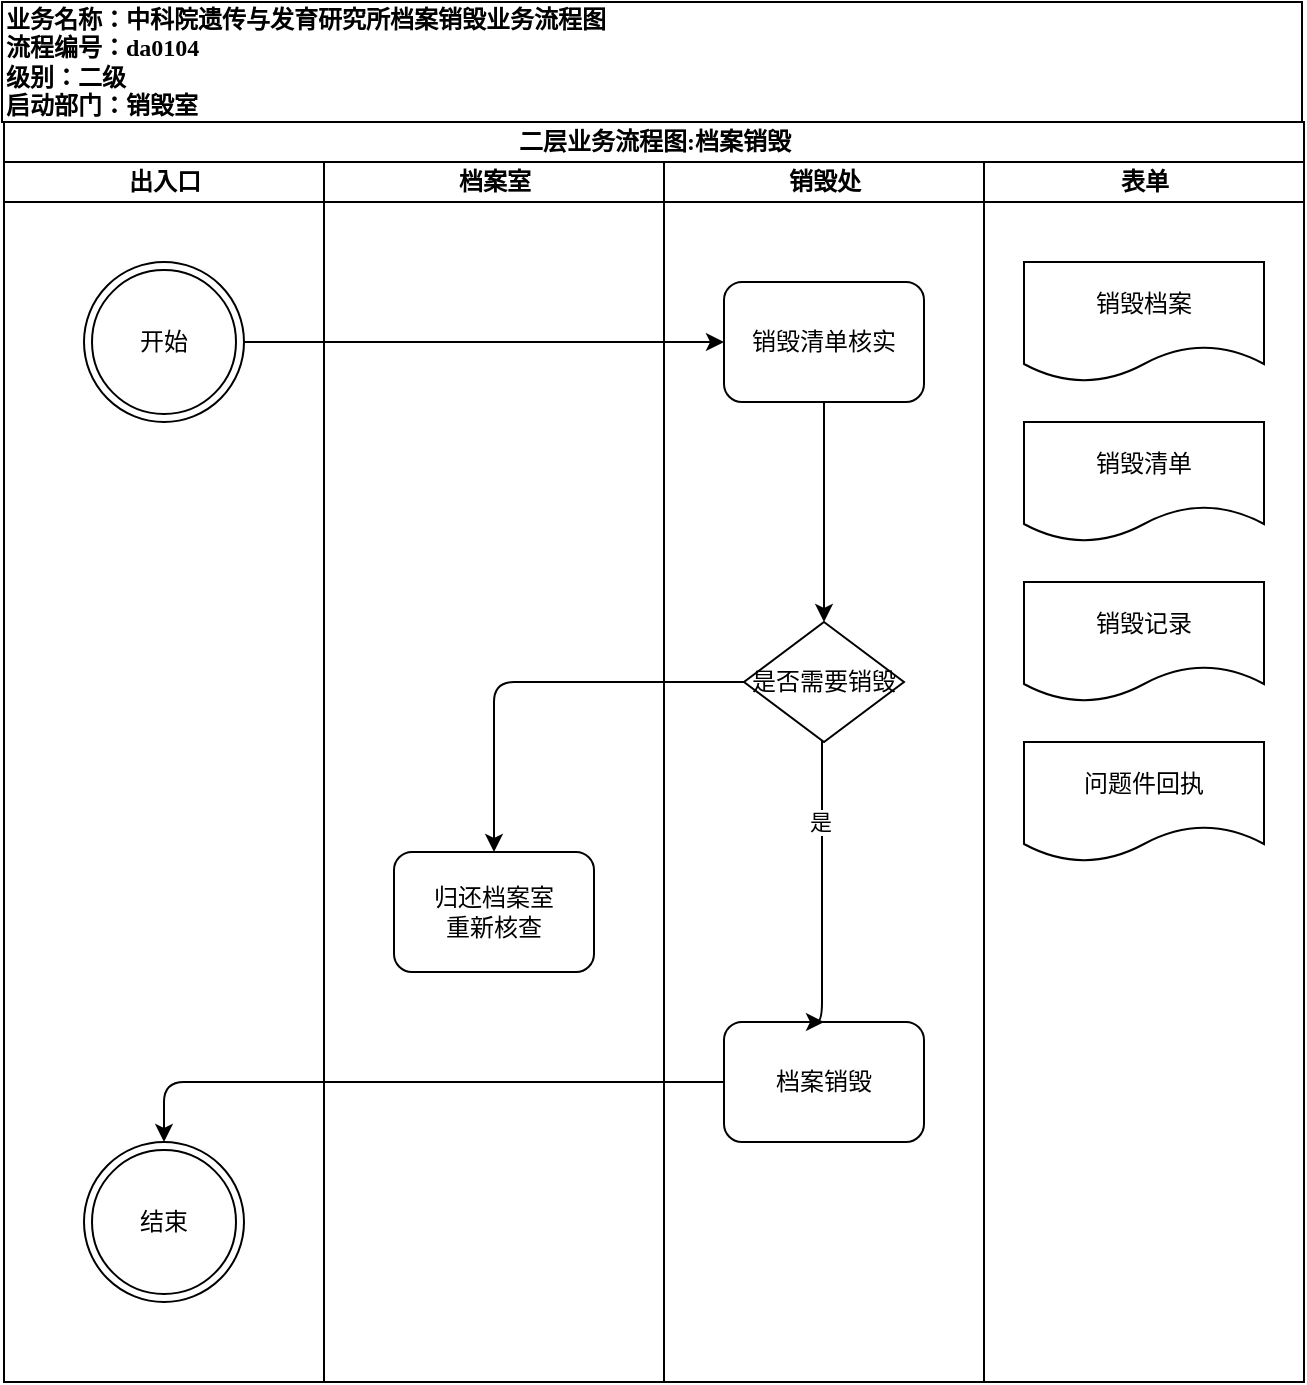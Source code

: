 <mxfile version="20.6.1" type="device"><diagram name="Page-1" id="74e2e168-ea6b-b213-b513-2b3c1d86103e"><mxGraphModel dx="1422" dy="857" grid="1" gridSize="10" guides="1" tooltips="1" connect="1" arrows="1" fold="1" page="1" pageScale="1" pageWidth="1100" pageHeight="850" background="none" math="0" shadow="0"><root><mxCell id="0"/><mxCell id="1" parent="0"/><mxCell id="77e6c97f196da883-1" value="二层业务流程图:档案销毁" style="swimlane;html=1;childLayout=stackLayout;startSize=20;rounded=0;shadow=0;labelBackgroundColor=none;strokeWidth=1;fontFamily=Verdana;fontSize=12;align=center;verticalAlign=middle;swimlaneFillColor=none;" parent="1" vertex="1"><mxGeometry x="71" y="90" width="650" height="630" as="geometry"/></mxCell><mxCell id="77e6c97f196da883-2" value="出入口" style="swimlane;html=1;startSize=20;fontSize=12;verticalAlign=middle;" parent="77e6c97f196da883-1" vertex="1"><mxGeometry y="20" width="160" height="610" as="geometry"/></mxCell><mxCell id="FVrMTEXDV7RXB85mmUMX-4" value="开始" style="ellipse;shape=doubleEllipse;whiteSpace=wrap;html=1;aspect=fixed;fontSize=12;verticalAlign=middle;" parent="77e6c97f196da883-2" vertex="1"><mxGeometry x="40" y="50" width="80" height="80" as="geometry"/></mxCell><mxCell id="FVrMTEXDV7RXB85mmUMX-7" value="结束" style="ellipse;shape=doubleEllipse;whiteSpace=wrap;html=1;aspect=fixed;fontSize=12;verticalAlign=middle;" parent="77e6c97f196da883-2" vertex="1"><mxGeometry x="40" y="490" width="80" height="80" as="geometry"/></mxCell><mxCell id="BENBnzg649miSWOGqwSQ-32" value="档案室" style="swimlane;html=1;startSize=20;fontSize=12;verticalAlign=middle;" parent="77e6c97f196da883-1" vertex="1"><mxGeometry x="160" y="20" width="170" height="610" as="geometry"/></mxCell><mxCell id="i6FOD81LbMZJzeH1KJAx-2" value="归还档案室&lt;br&gt;重新核查" style="rounded=1;whiteSpace=wrap;html=1;shadow=0;labelBackgroundColor=none;strokeWidth=1;fontFamily=Verdana;fontSize=12;align=center;verticalAlign=middle;" parent="BENBnzg649miSWOGqwSQ-32" vertex="1"><mxGeometry x="35" y="345" width="100" height="60" as="geometry"/></mxCell><mxCell id="77e6c97f196da883-6" value="销毁处" style="swimlane;html=1;startSize=20;fontSize=12;verticalAlign=middle;" parent="77e6c97f196da883-1" vertex="1"><mxGeometry x="330" y="20" width="160" height="610" as="geometry"/></mxCell><mxCell id="o2zRHyind6LzTHhMiPhm-10" value="档案销毁" style="rounded=1;whiteSpace=wrap;html=1;shadow=0;labelBackgroundColor=none;strokeWidth=1;fontFamily=Verdana;fontSize=12;align=center;verticalAlign=middle;" parent="77e6c97f196da883-6" vertex="1"><mxGeometry x="30" y="430" width="100" height="60" as="geometry"/></mxCell><mxCell id="i6FOD81LbMZJzeH1KJAx-1" style="edgeStyle=orthogonalEdgeStyle;rounded=0;orthogonalLoop=1;jettySize=auto;html=1;entryX=0.5;entryY=0;entryDx=0;entryDy=0;" parent="77e6c97f196da883-6" source="77e6c97f196da883-11" target="o2zRHyind6LzTHhMiPhm-9" edge="1"><mxGeometry relative="1" as="geometry"/></mxCell><mxCell id="77e6c97f196da883-11" value="销毁清单核实" style="rounded=1;whiteSpace=wrap;html=1;shadow=0;labelBackgroundColor=none;strokeWidth=1;fontFamily=Verdana;fontSize=12;align=center;verticalAlign=middle;" parent="77e6c97f196da883-6" vertex="1"><mxGeometry x="30" y="60" width="100" height="60" as="geometry"/></mxCell><mxCell id="o2zRHyind6LzTHhMiPhm-9" value="是否需要销毁" style="rhombus;whiteSpace=wrap;html=1;rounded=0;shadow=0;labelBackgroundColor=none;strokeWidth=1;fontFamily=Verdana;fontSize=12;align=center;verticalAlign=middle;" parent="77e6c97f196da883-6" vertex="1"><mxGeometry x="40" y="230" width="80" height="60" as="geometry"/></mxCell><mxCell id="o2zRHyind6LzTHhMiPhm-15" style="edgeStyle=orthogonalEdgeStyle;rounded=1;orthogonalLoop=1;jettySize=auto;html=1;entryX=0.5;entryY=0;entryDx=0;entryDy=0;" parent="77e6c97f196da883-6" source="o2zRHyind6LzTHhMiPhm-9" target="o2zRHyind6LzTHhMiPhm-10" edge="1"><mxGeometry relative="1" as="geometry"><mxPoint x="-41" y="490" as="targetPoint"/><Array as="points"><mxPoint x="79" y="430"/></Array></mxGeometry></mxCell><mxCell id="o2zRHyind6LzTHhMiPhm-17" value="是" style="edgeLabel;html=1;align=center;verticalAlign=middle;resizable=0;points=[];" parent="o2zRHyind6LzTHhMiPhm-15" vertex="1" connectable="0"><mxGeometry x="-0.438" y="-1" relative="1" as="geometry"><mxPoint as="offset"/></mxGeometry></mxCell><mxCell id="BENBnzg649miSWOGqwSQ-25" value="表单" style="swimlane;html=1;startSize=20;fontSize=12;verticalAlign=middle;" parent="77e6c97f196da883-1" vertex="1"><mxGeometry x="490" y="20" width="160" height="610" as="geometry"/></mxCell><mxCell id="BENBnzg649miSWOGqwSQ-26" value="销毁档案" style="shape=document;whiteSpace=wrap;html=1;boundedLbl=1;fontSize=12;verticalAlign=middle;" parent="BENBnzg649miSWOGqwSQ-25" vertex="1"><mxGeometry x="20" y="50" width="120" height="60" as="geometry"/></mxCell><mxCell id="BENBnzg649miSWOGqwSQ-27" value="销毁记录" style="shape=document;whiteSpace=wrap;html=1;boundedLbl=1;fontSize=12;verticalAlign=middle;" parent="BENBnzg649miSWOGqwSQ-25" vertex="1"><mxGeometry x="20" y="210" width="120" height="60" as="geometry"/></mxCell><mxCell id="kCllnYX9sqXBMZhgnGVr-4" value="销毁清单" style="shape=document;whiteSpace=wrap;html=1;boundedLbl=1;fontSize=12;verticalAlign=middle;" parent="BENBnzg649miSWOGqwSQ-25" vertex="1"><mxGeometry x="20" y="130" width="120" height="60" as="geometry"/></mxCell><mxCell id="LQTSjX1eCp9ozBrvSTqd-1" value="问题件回执" style="shape=document;whiteSpace=wrap;html=1;boundedLbl=1;fontSize=12;verticalAlign=middle;" vertex="1" parent="BENBnzg649miSWOGqwSQ-25"><mxGeometry x="20" y="290" width="120" height="60" as="geometry"/></mxCell><mxCell id="Pi8Ou4y8X1mpnOoW9W-i-3" style="edgeStyle=orthogonalEdgeStyle;rounded=0;orthogonalLoop=1;jettySize=auto;html=1;entryX=0;entryY=0.5;entryDx=0;entryDy=0;" parent="77e6c97f196da883-1" source="FVrMTEXDV7RXB85mmUMX-4" target="77e6c97f196da883-11" edge="1"><mxGeometry relative="1" as="geometry"><mxPoint x="190.0" y="110" as="targetPoint"/></mxGeometry></mxCell><mxCell id="o2zRHyind6LzTHhMiPhm-14" style="edgeStyle=orthogonalEdgeStyle;rounded=1;orthogonalLoop=1;jettySize=auto;html=1;entryX=0.5;entryY=0;entryDx=0;entryDy=0;" parent="77e6c97f196da883-1" source="o2zRHyind6LzTHhMiPhm-9" target="i6FOD81LbMZJzeH1KJAx-2" edge="1"><mxGeometry relative="1" as="geometry"><mxPoint x="229" y="430" as="targetPoint"/><Array as="points"><mxPoint x="245" y="280"/></Array></mxGeometry></mxCell><mxCell id="i6FOD81LbMZJzeH1KJAx-3" style="edgeStyle=orthogonalEdgeStyle;rounded=1;orthogonalLoop=1;jettySize=auto;html=1;entryX=0.5;entryY=0;entryDx=0;entryDy=0;" parent="77e6c97f196da883-1" source="o2zRHyind6LzTHhMiPhm-10" target="FVrMTEXDV7RXB85mmUMX-7" edge="1"><mxGeometry relative="1" as="geometry"/></mxCell><mxCell id="Pi8Ou4y8X1mpnOoW9W-i-1" value="&lt;span style=&quot;font-family: Verdana; font-weight: 700;&quot;&gt;业务名称：中科院遗传与发育研究所档案销毁业务流程图&lt;br&gt;流程编号：da0104&lt;br&gt;级别：二级&lt;br&gt;启动部门：销毁室&lt;br&gt;&lt;/span&gt;" style="rounded=0;whiteSpace=wrap;html=1;align=left;" parent="1" vertex="1"><mxGeometry x="70" y="30" width="650" height="60" as="geometry"/></mxCell></root></mxGraphModel></diagram></mxfile>
